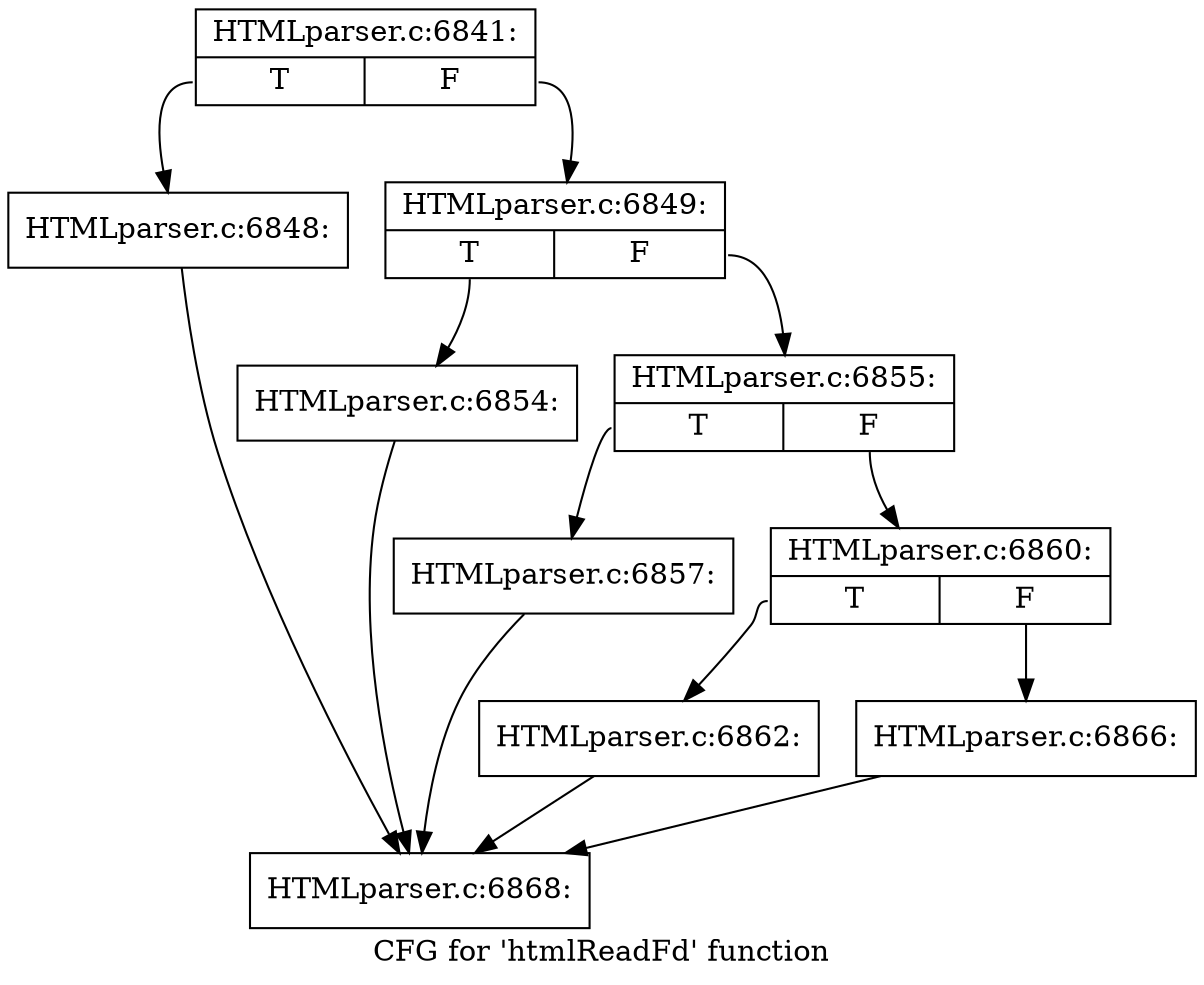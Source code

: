 digraph "CFG for 'htmlReadFd' function" {
	label="CFG for 'htmlReadFd' function";

	Node0x3d97530 [shape=record,label="{HTMLparser.c:6841:|{<s0>T|<s1>F}}"];
	Node0x3d97530:s0 -> Node0x3d9f570;
	Node0x3d97530:s1 -> Node0x3d9f5c0;
	Node0x3d9f570 [shape=record,label="{HTMLparser.c:6848:}"];
	Node0x3d9f570 -> Node0x3d98580;
	Node0x3d9f5c0 [shape=record,label="{HTMLparser.c:6849:|{<s0>T|<s1>F}}"];
	Node0x3d9f5c0:s0 -> Node0x3da0400;
	Node0x3d9f5c0:s1 -> Node0x3da07a0;
	Node0x3da0400 [shape=record,label="{HTMLparser.c:6854:}"];
	Node0x3da0400 -> Node0x3d98580;
	Node0x3da07a0 [shape=record,label="{HTMLparser.c:6855:|{<s0>T|<s1>F}}"];
	Node0x3da07a0:s0 -> Node0x3da0cb0;
	Node0x3da07a0:s1 -> Node0x3da0f00;
	Node0x3da0cb0 [shape=record,label="{HTMLparser.c:6857:}"];
	Node0x3da0cb0 -> Node0x3d98580;
	Node0x3da0f00 [shape=record,label="{HTMLparser.c:6860:|{<s0>T|<s1>F}}"];
	Node0x3da0f00:s0 -> Node0x3da1670;
	Node0x3da0f00:s1 -> Node0x3da19d0;
	Node0x3da1670 [shape=record,label="{HTMLparser.c:6862:}"];
	Node0x3da1670 -> Node0x3d98580;
	Node0x3da19d0 [shape=record,label="{HTMLparser.c:6866:}"];
	Node0x3da19d0 -> Node0x3d98580;
	Node0x3d98580 [shape=record,label="{HTMLparser.c:6868:}"];
}
